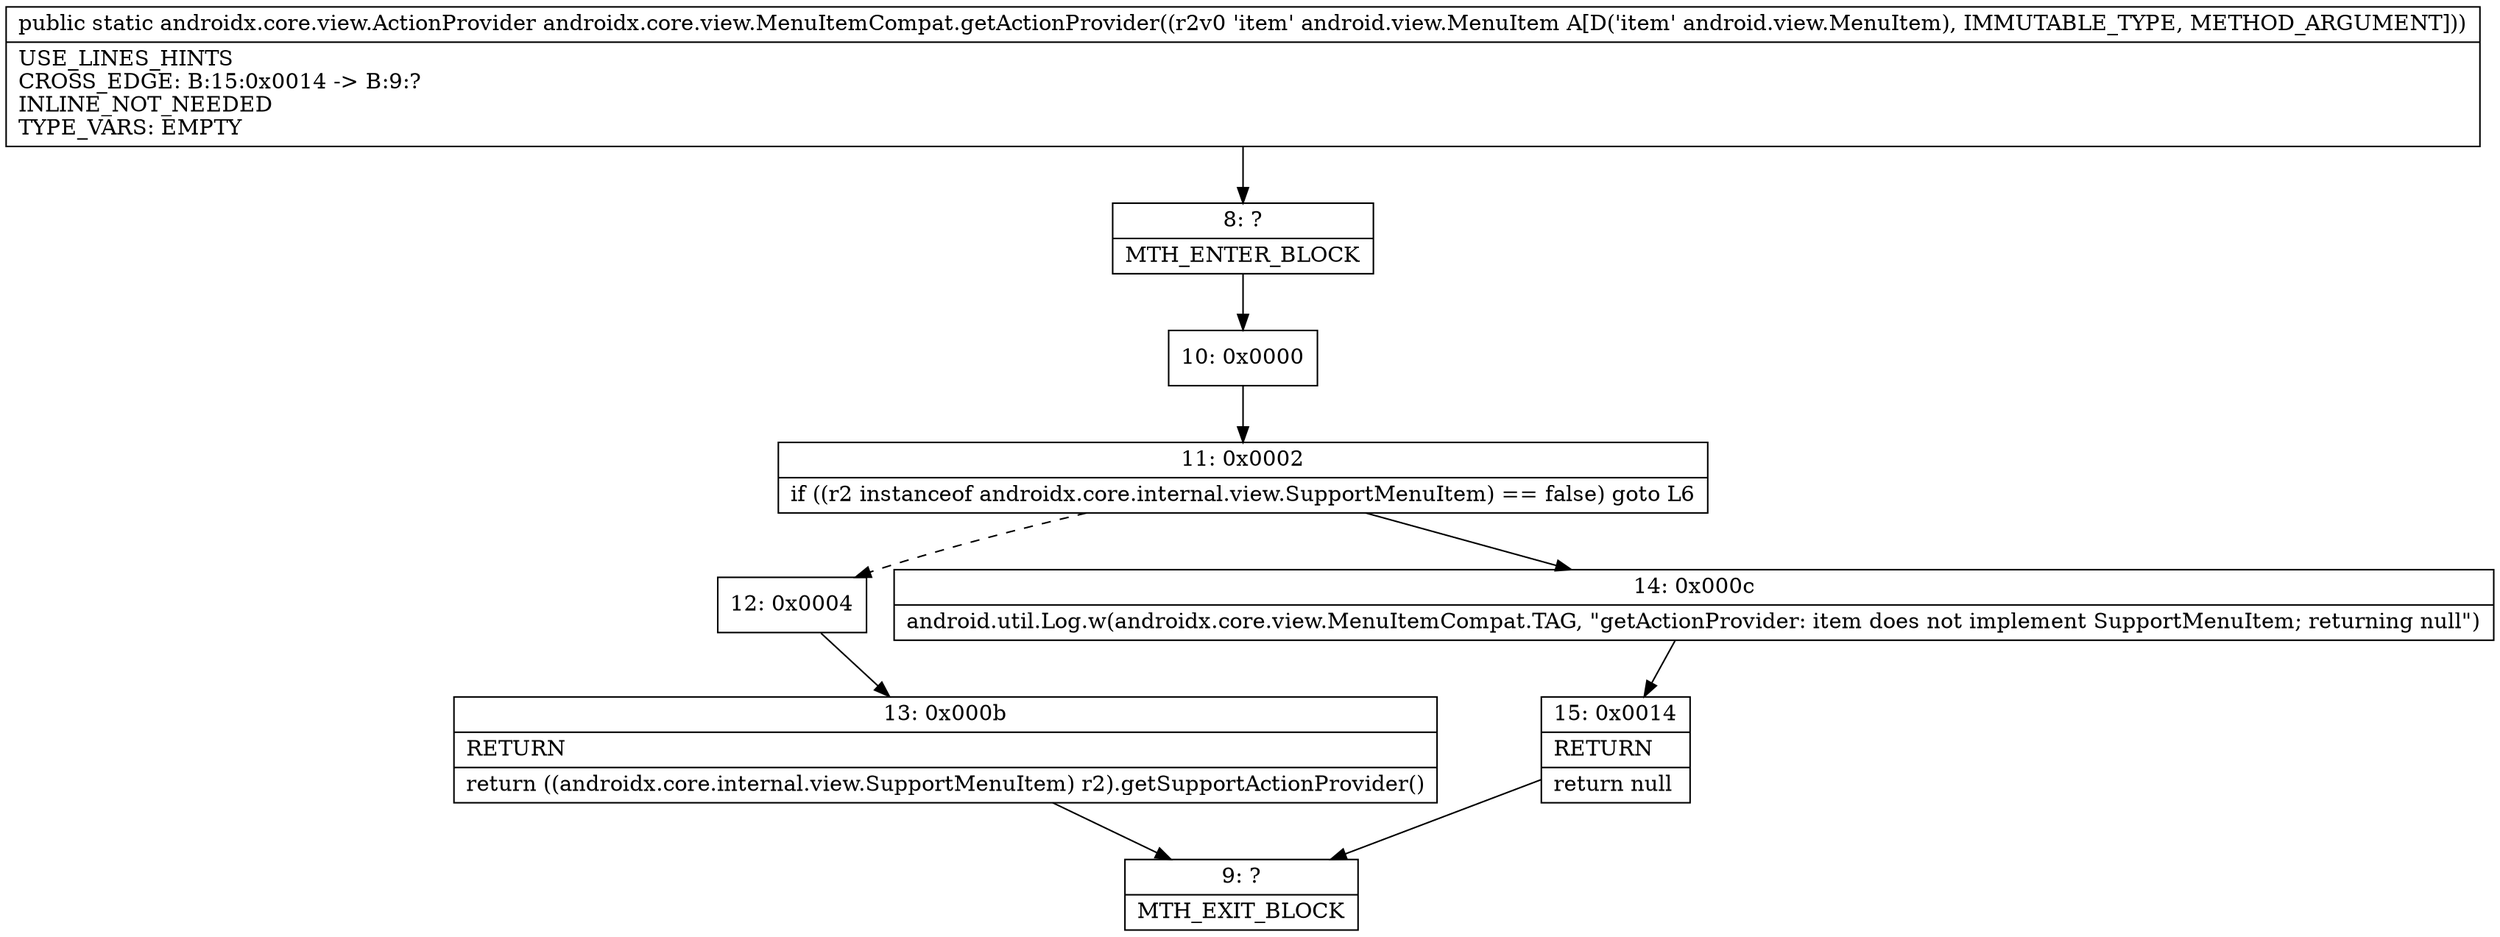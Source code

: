 digraph "CFG forandroidx.core.view.MenuItemCompat.getActionProvider(Landroid\/view\/MenuItem;)Landroidx\/core\/view\/ActionProvider;" {
Node_8 [shape=record,label="{8\:\ ?|MTH_ENTER_BLOCK\l}"];
Node_10 [shape=record,label="{10\:\ 0x0000}"];
Node_11 [shape=record,label="{11\:\ 0x0002|if ((r2 instanceof androidx.core.internal.view.SupportMenuItem) == false) goto L6\l}"];
Node_12 [shape=record,label="{12\:\ 0x0004}"];
Node_13 [shape=record,label="{13\:\ 0x000b|RETURN\l|return ((androidx.core.internal.view.SupportMenuItem) r2).getSupportActionProvider()\l}"];
Node_9 [shape=record,label="{9\:\ ?|MTH_EXIT_BLOCK\l}"];
Node_14 [shape=record,label="{14\:\ 0x000c|android.util.Log.w(androidx.core.view.MenuItemCompat.TAG, \"getActionProvider: item does not implement SupportMenuItem; returning null\")\l}"];
Node_15 [shape=record,label="{15\:\ 0x0014|RETURN\l|return null\l}"];
MethodNode[shape=record,label="{public static androidx.core.view.ActionProvider androidx.core.view.MenuItemCompat.getActionProvider((r2v0 'item' android.view.MenuItem A[D('item' android.view.MenuItem), IMMUTABLE_TYPE, METHOD_ARGUMENT]))  | USE_LINES_HINTS\lCROSS_EDGE: B:15:0x0014 \-\> B:9:?\lINLINE_NOT_NEEDED\lTYPE_VARS: EMPTY\l}"];
MethodNode -> Node_8;Node_8 -> Node_10;
Node_10 -> Node_11;
Node_11 -> Node_12[style=dashed];
Node_11 -> Node_14;
Node_12 -> Node_13;
Node_13 -> Node_9;
Node_14 -> Node_15;
Node_15 -> Node_9;
}

